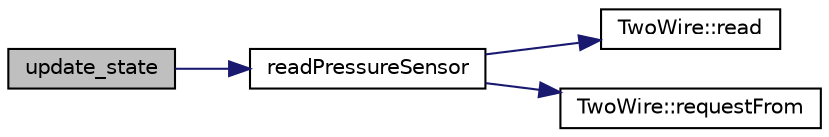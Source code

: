 digraph "update_state"
{
 // LATEX_PDF_SIZE
  edge [fontname="Helvetica",fontsize="10",labelfontname="Helvetica",labelfontsize="10"];
  node [fontname="Helvetica",fontsize="10",shape=record];
  rankdir="LR";
  Node1 [label="update_state",height=0.2,width=0.4,color="black", fillcolor="grey75", style="filled", fontcolor="black",tooltip=" "];
  Node1 -> Node2 [color="midnightblue",fontsize="10",style="solid",fontname="Helvetica"];
  Node2 [label="readPressureSensor",height=0.2,width=0.4,color="black", fillcolor="white", style="filled",URL="$pressure_8cpp.html#ab54d1b3d2ecf334a39bff6d546be9061",tooltip=" "];
  Node2 -> Node3 [color="midnightblue",fontsize="10",style="solid",fontname="Helvetica"];
  Node3 [label="TwoWire::read",height=0.2,width=0.4,color="black", fillcolor="white", style="filled",URL="$class_two_wire.html#aa361b83500d00dfb93bb25b6473b33e9",tooltip=" "];
  Node2 -> Node4 [color="midnightblue",fontsize="10",style="solid",fontname="Helvetica"];
  Node4 [label="TwoWire::requestFrom",height=0.2,width=0.4,color="black", fillcolor="white", style="filled",URL="$class_two_wire.html#ae27d0936487551a05a1e9901bc456599",tooltip=" "];
}
